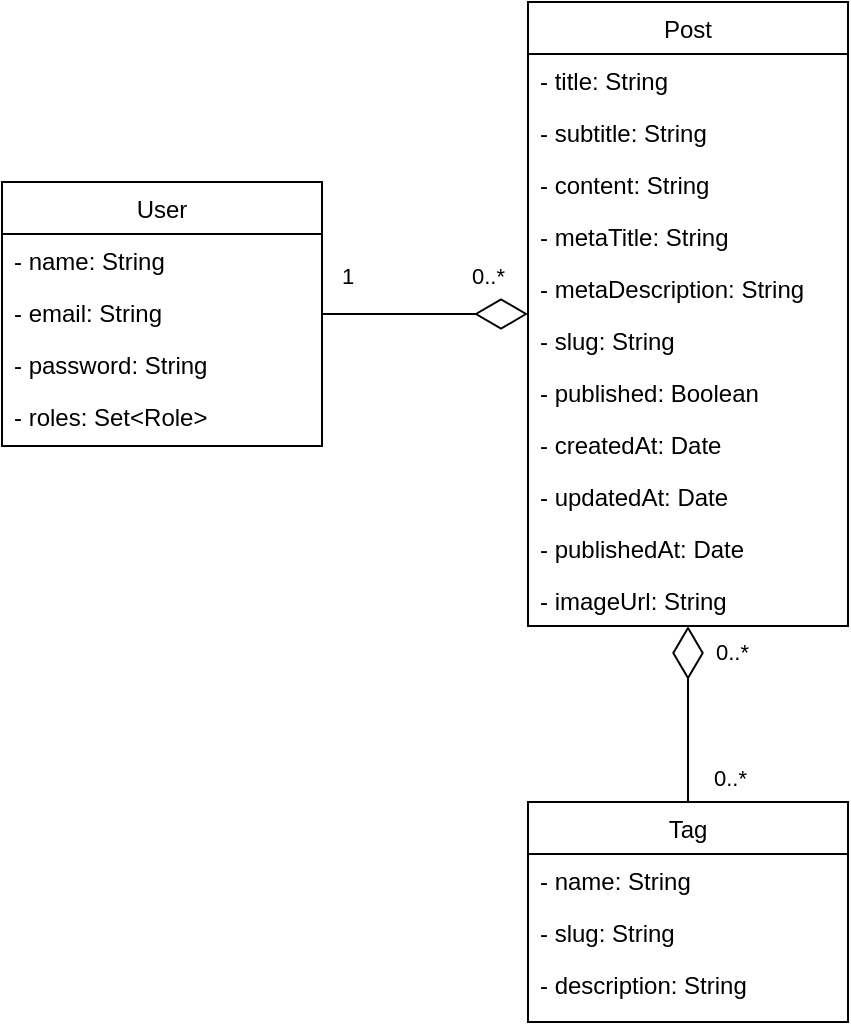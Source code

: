 <mxfile version="20.8.16" type="device"><diagram id="C5RBs43oDa-KdzZeNtuy" name="Page-1"><mxGraphModel dx="989" dy="577" grid="1" gridSize="10" guides="1" tooltips="1" connect="1" arrows="1" fold="1" page="1" pageScale="1" pageWidth="827" pageHeight="1169" math="0" shadow="0"><root><mxCell id="WIyWlLk6GJQsqaUBKTNV-0"/><mxCell id="WIyWlLk6GJQsqaUBKTNV-1" parent="WIyWlLk6GJQsqaUBKTNV-0"/><mxCell id="zkfFHV4jXpPFQw0GAbJ--0" value="Post" style="swimlane;fontStyle=0;align=center;verticalAlign=top;childLayout=stackLayout;horizontal=1;startSize=26;horizontalStack=0;resizeParent=1;resizeLast=0;collapsible=1;marginBottom=0;rounded=0;shadow=0;strokeWidth=1;" parent="WIyWlLk6GJQsqaUBKTNV-1" vertex="1"><mxGeometry x="363" y="270" width="160" height="312" as="geometry"><mxRectangle x="230" y="140" width="160" height="26" as="alternateBounds"/></mxGeometry></mxCell><mxCell id="zkfFHV4jXpPFQw0GAbJ--1" value="- title: String" style="text;align=left;verticalAlign=top;spacingLeft=4;spacingRight=4;overflow=hidden;rotatable=0;points=[[0,0.5],[1,0.5]];portConstraint=eastwest;" parent="zkfFHV4jXpPFQw0GAbJ--0" vertex="1"><mxGeometry y="26" width="160" height="26" as="geometry"/></mxCell><mxCell id="WicD2W8xwfvQ55yO_798-0" value="- subtitle: String" style="text;align=left;verticalAlign=top;spacingLeft=4;spacingRight=4;overflow=hidden;rotatable=0;points=[[0,0.5],[1,0.5]];portConstraint=eastwest;" parent="zkfFHV4jXpPFQw0GAbJ--0" vertex="1"><mxGeometry y="52" width="160" height="26" as="geometry"/></mxCell><mxCell id="FlV0jcI5vKeKjPyR-DYT-0" value="- content: String" style="text;align=left;verticalAlign=top;spacingLeft=4;spacingRight=4;overflow=hidden;rotatable=0;points=[[0,0.5],[1,0.5]];portConstraint=eastwest;" parent="zkfFHV4jXpPFQw0GAbJ--0" vertex="1"><mxGeometry y="78" width="160" height="26" as="geometry"/></mxCell><mxCell id="FlV0jcI5vKeKjPyR-DYT-1" value="- metaTitle: String" style="text;align=left;verticalAlign=top;spacingLeft=4;spacingRight=4;overflow=hidden;rotatable=0;points=[[0,0.5],[1,0.5]];portConstraint=eastwest;" parent="zkfFHV4jXpPFQw0GAbJ--0" vertex="1"><mxGeometry y="104" width="160" height="26" as="geometry"/></mxCell><mxCell id="FlV0jcI5vKeKjPyR-DYT-2" value="- metaDescription: String" style="text;align=left;verticalAlign=top;spacingLeft=4;spacingRight=4;overflow=hidden;rotatable=0;points=[[0,0.5],[1,0.5]];portConstraint=eastwest;" parent="zkfFHV4jXpPFQw0GAbJ--0" vertex="1"><mxGeometry y="130" width="160" height="26" as="geometry"/></mxCell><mxCell id="FlV0jcI5vKeKjPyR-DYT-3" value="- slug: String" style="text;align=left;verticalAlign=top;spacingLeft=4;spacingRight=4;overflow=hidden;rotatable=0;points=[[0,0.5],[1,0.5]];portConstraint=eastwest;" parent="zkfFHV4jXpPFQw0GAbJ--0" vertex="1"><mxGeometry y="156" width="160" height="26" as="geometry"/></mxCell><mxCell id="FlV0jcI5vKeKjPyR-DYT-4" value="- published: Boolean" style="text;align=left;verticalAlign=top;spacingLeft=4;spacingRight=4;overflow=hidden;rotatable=0;points=[[0,0.5],[1,0.5]];portConstraint=eastwest;" parent="zkfFHV4jXpPFQw0GAbJ--0" vertex="1"><mxGeometry y="182" width="160" height="26" as="geometry"/></mxCell><mxCell id="FlV0jcI5vKeKjPyR-DYT-5" value="- createdAt: Date" style="text;align=left;verticalAlign=top;spacingLeft=4;spacingRight=4;overflow=hidden;rotatable=0;points=[[0,0.5],[1,0.5]];portConstraint=eastwest;" parent="zkfFHV4jXpPFQw0GAbJ--0" vertex="1"><mxGeometry y="208" width="160" height="26" as="geometry"/></mxCell><mxCell id="FlV0jcI5vKeKjPyR-DYT-6" value="- updatedAt: Date" style="text;align=left;verticalAlign=top;spacingLeft=4;spacingRight=4;overflow=hidden;rotatable=0;points=[[0,0.5],[1,0.5]];portConstraint=eastwest;" parent="zkfFHV4jXpPFQw0GAbJ--0" vertex="1"><mxGeometry y="234" width="160" height="26" as="geometry"/></mxCell><mxCell id="FlV0jcI5vKeKjPyR-DYT-7" value="- publishedAt: Date" style="text;align=left;verticalAlign=top;spacingLeft=4;spacingRight=4;overflow=hidden;rotatable=0;points=[[0,0.5],[1,0.5]];portConstraint=eastwest;" parent="zkfFHV4jXpPFQw0GAbJ--0" vertex="1"><mxGeometry y="260" width="160" height="26" as="geometry"/></mxCell><mxCell id="FlV0jcI5vKeKjPyR-DYT-8" value="- imageUrl: String" style="text;align=left;verticalAlign=top;spacingLeft=4;spacingRight=4;overflow=hidden;rotatable=0;points=[[0,0.5],[1,0.5]];portConstraint=eastwest;" parent="zkfFHV4jXpPFQw0GAbJ--0" vertex="1"><mxGeometry y="286" width="160" height="26" as="geometry"/></mxCell><mxCell id="FlV0jcI5vKeKjPyR-DYT-20" value="User" style="swimlane;fontStyle=0;align=center;verticalAlign=top;childLayout=stackLayout;horizontal=1;startSize=26;horizontalStack=0;resizeParent=1;resizeLast=0;collapsible=1;marginBottom=0;rounded=0;shadow=0;strokeWidth=1;" parent="WIyWlLk6GJQsqaUBKTNV-1" vertex="1"><mxGeometry x="100" y="360" width="160" height="132" as="geometry"><mxRectangle x="230" y="140" width="160" height="26" as="alternateBounds"/></mxGeometry></mxCell><mxCell id="FlV0jcI5vKeKjPyR-DYT-21" value="- name: String" style="text;align=left;verticalAlign=top;spacingLeft=4;spacingRight=4;overflow=hidden;rotatable=0;points=[[0,0.5],[1,0.5]];portConstraint=eastwest;" parent="FlV0jcI5vKeKjPyR-DYT-20" vertex="1"><mxGeometry y="26" width="160" height="26" as="geometry"/></mxCell><mxCell id="FlV0jcI5vKeKjPyR-DYT-22" value="- email: String" style="text;align=left;verticalAlign=top;spacingLeft=4;spacingRight=4;overflow=hidden;rotatable=0;points=[[0,0.5],[1,0.5]];portConstraint=eastwest;" parent="FlV0jcI5vKeKjPyR-DYT-20" vertex="1"><mxGeometry y="52" width="160" height="26" as="geometry"/></mxCell><mxCell id="FlV0jcI5vKeKjPyR-DYT-23" value="- password: String" style="text;align=left;verticalAlign=top;spacingLeft=4;spacingRight=4;overflow=hidden;rotatable=0;points=[[0,0.5],[1,0.5]];portConstraint=eastwest;" parent="FlV0jcI5vKeKjPyR-DYT-20" vertex="1"><mxGeometry y="78" width="160" height="26" as="geometry"/></mxCell><mxCell id="ZBduABYIdMMQk3keGZKS-0" value="- roles: Set&lt;Role&gt;" style="text;align=left;verticalAlign=top;spacingLeft=4;spacingRight=4;overflow=hidden;rotatable=0;points=[[0,0.5],[1,0.5]];portConstraint=eastwest;" vertex="1" parent="FlV0jcI5vKeKjPyR-DYT-20"><mxGeometry y="104" width="160" height="26" as="geometry"/></mxCell><mxCell id="FlV0jcI5vKeKjPyR-DYT-31" value="Tag" style="swimlane;fontStyle=0;align=center;verticalAlign=top;childLayout=stackLayout;horizontal=1;startSize=26;horizontalStack=0;resizeParent=1;resizeLast=0;collapsible=1;marginBottom=0;rounded=0;shadow=0;strokeWidth=1;" parent="WIyWlLk6GJQsqaUBKTNV-1" vertex="1"><mxGeometry x="363" y="670" width="160" height="110" as="geometry"><mxRectangle x="230" y="140" width="160" height="26" as="alternateBounds"/></mxGeometry></mxCell><mxCell id="FlV0jcI5vKeKjPyR-DYT-32" value="- name: String" style="text;align=left;verticalAlign=top;spacingLeft=4;spacingRight=4;overflow=hidden;rotatable=0;points=[[0,0.5],[1,0.5]];portConstraint=eastwest;" parent="FlV0jcI5vKeKjPyR-DYT-31" vertex="1"><mxGeometry y="26" width="160" height="26" as="geometry"/></mxCell><mxCell id="FlV0jcI5vKeKjPyR-DYT-33" value="- slug: String" style="text;align=left;verticalAlign=top;spacingLeft=4;spacingRight=4;overflow=hidden;rotatable=0;points=[[0,0.5],[1,0.5]];portConstraint=eastwest;" parent="FlV0jcI5vKeKjPyR-DYT-31" vertex="1"><mxGeometry y="52" width="160" height="26" as="geometry"/></mxCell><mxCell id="FlV0jcI5vKeKjPyR-DYT-34" value="- description: String" style="text;align=left;verticalAlign=top;spacingLeft=4;spacingRight=4;overflow=hidden;rotatable=0;points=[[0,0.5],[1,0.5]];portConstraint=eastwest;" parent="FlV0jcI5vKeKjPyR-DYT-31" vertex="1"><mxGeometry y="78" width="160" height="26" as="geometry"/></mxCell><mxCell id="FlV0jcI5vKeKjPyR-DYT-48" value="" style="endArrow=diamondThin;endFill=0;endSize=24;html=1;rounded=0;strokeWidth=1;" parent="WIyWlLk6GJQsqaUBKTNV-1" source="FlV0jcI5vKeKjPyR-DYT-20" target="zkfFHV4jXpPFQw0GAbJ--0" edge="1"><mxGeometry width="160" relative="1" as="geometry"><mxPoint x="260" y="270" as="sourcePoint"/><mxPoint x="300" y="450" as="targetPoint"/></mxGeometry></mxCell><mxCell id="FlV0jcI5vKeKjPyR-DYT-56" value="" style="endArrow=diamondThin;endFill=0;endSize=24;html=1;rounded=0;strokeWidth=1;" parent="WIyWlLk6GJQsqaUBKTNV-1" source="FlV0jcI5vKeKjPyR-DYT-31" target="zkfFHV4jXpPFQw0GAbJ--0" edge="1"><mxGeometry width="160" relative="1" as="geometry"><mxPoint x="627.0" y="620.0" as="sourcePoint"/><mxPoint x="530.0" y="620.0" as="targetPoint"/></mxGeometry></mxCell><mxCell id="FlV0jcI5vKeKjPyR-DYT-63" value="0..*" style="edgeLabel;resizable=0;html=1;align=left;verticalAlign=bottom;" parent="WIyWlLk6GJQsqaUBKTNV-1" connectable="0" vertex="1"><mxGeometry x="454" y="666.0" as="geometry"/></mxCell><mxCell id="FlV0jcI5vKeKjPyR-DYT-64" value="0..*" style="edgeLabel;resizable=0;html=1;align=left;verticalAlign=bottom;rotation=0;" parent="WIyWlLk6GJQsqaUBKTNV-1" connectable="0" vertex="1"><mxGeometry x="455" y="603.0" as="geometry"/></mxCell><mxCell id="FlV0jcI5vKeKjPyR-DYT-70" value="0..*" style="edgeLabel;resizable=0;html=1;align=left;verticalAlign=bottom;rotation=0;" parent="WIyWlLk6GJQsqaUBKTNV-1" connectable="0" vertex="1"><mxGeometry x="420" y="390.0" as="geometry"><mxPoint x="-87" y="25" as="offset"/></mxGeometry></mxCell><mxCell id="FlV0jcI5vKeKjPyR-DYT-71" value="1" style="edgeLabel;resizable=0;html=1;align=left;verticalAlign=bottom;rotation=0;" parent="WIyWlLk6GJQsqaUBKTNV-1" connectable="0" vertex="1"><mxGeometry x="462" y="502.0" as="geometry"><mxPoint x="-194" y="-87" as="offset"/></mxGeometry></mxCell></root></mxGraphModel></diagram></mxfile>